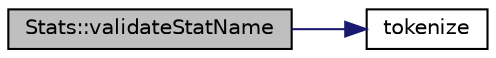 digraph G
{
  edge [fontname="Helvetica",fontsize="10",labelfontname="Helvetica",labelfontsize="10"];
  node [fontname="Helvetica",fontsize="10",shape=record];
  rankdir=LR;
  Node1 [label="Stats::validateStatName",height=0.2,width=0.4,color="black", fillcolor="grey75", style="filled" fontcolor="black"];
  Node1 -> Node2 [color="midnightblue",fontsize="10",style="solid"];
  Node2 [label="tokenize",height=0.2,width=0.4,color="black", fillcolor="white", style="filled",URL="$str_8cc.html#a4920c263841e88b19b75e6de265d79a8"];
}

